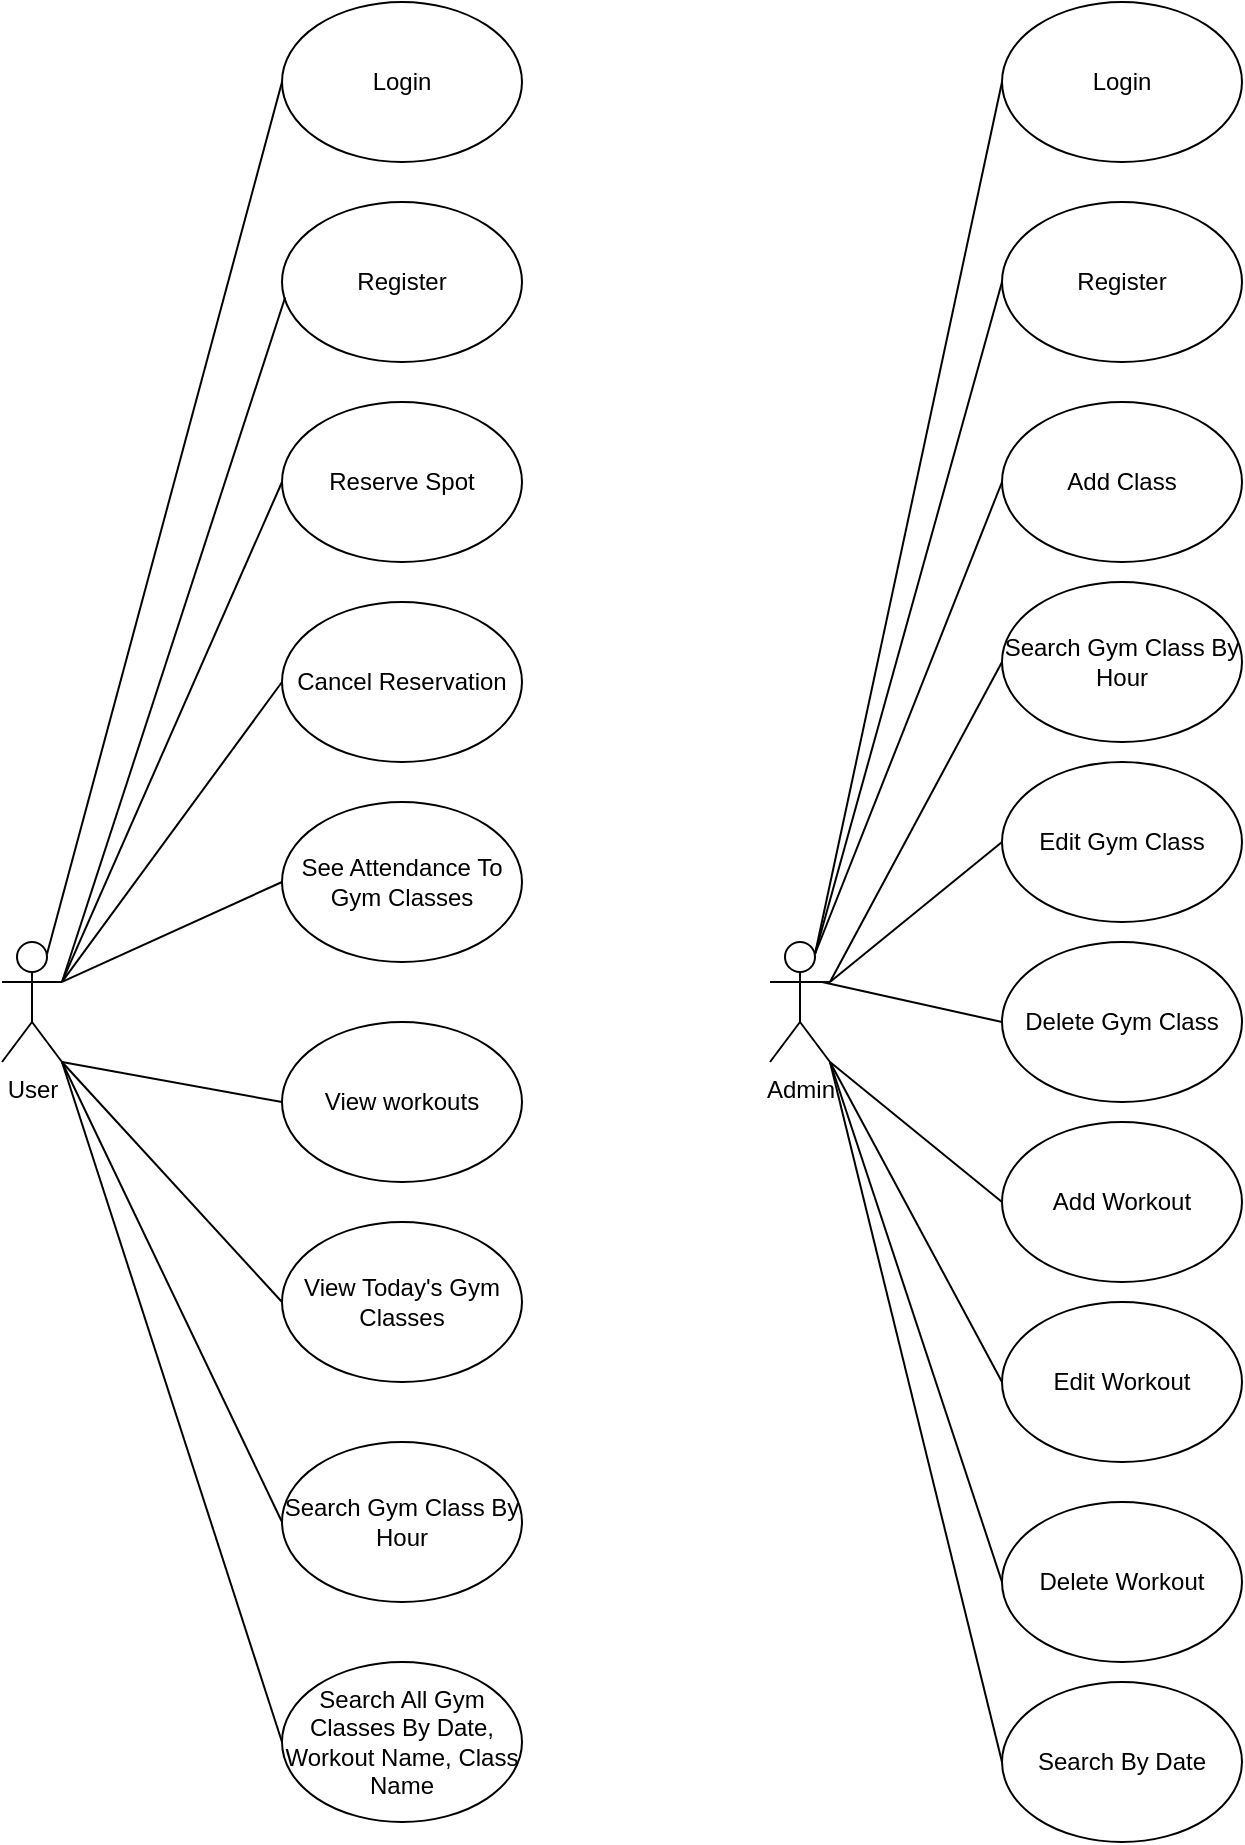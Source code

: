 <mxfile version="16.1.2" type="device"><diagram id="dK9vkKSoLVn0_V8MzE1f" name="Page-1"><mxGraphModel dx="1038" dy="489" grid="1" gridSize="10" guides="1" tooltips="1" connect="1" arrows="1" fold="1" page="1" pageScale="1" pageWidth="827" pageHeight="1169" math="0" shadow="0"><root><mxCell id="0"/><mxCell id="1" parent="0"/><mxCell id="kMKAXjuNCjCi7Yv6a2hC-1" value="User" style="shape=umlActor;verticalLabelPosition=bottom;verticalAlign=top;html=1;outlineConnect=0;" parent="1" vertex="1"><mxGeometry x="60" y="470" width="30" height="60" as="geometry"/></mxCell><mxCell id="kMKAXjuNCjCi7Yv6a2hC-4" value="Admin" style="shape=umlActor;verticalLabelPosition=bottom;verticalAlign=top;html=1;outlineConnect=0;" parent="1" vertex="1"><mxGeometry x="444" y="470" width="30" height="60" as="geometry"/></mxCell><mxCell id="kMKAXjuNCjCi7Yv6a2hC-10" value="Login" style="ellipse;whiteSpace=wrap;html=1;" parent="1" vertex="1"><mxGeometry x="200" width="120" height="80" as="geometry"/></mxCell><mxCell id="kMKAXjuNCjCi7Yv6a2hC-11" value="" style="endArrow=none;html=1;rounded=0;exitX=0.75;exitY=0.1;exitDx=0;exitDy=0;exitPerimeter=0;entryX=0;entryY=0.5;entryDx=0;entryDy=0;" parent="1" source="kMKAXjuNCjCi7Yv6a2hC-1" target="kMKAXjuNCjCi7Yv6a2hC-10" edge="1"><mxGeometry width="50" height="50" relative="1" as="geometry"><mxPoint x="250" y="350" as="sourcePoint"/><mxPoint x="370" y="370" as="targetPoint"/></mxGeometry></mxCell><mxCell id="kMKAXjuNCjCi7Yv6a2hC-15" value="Reserve Spot" style="ellipse;whiteSpace=wrap;html=1;" parent="1" vertex="1"><mxGeometry x="200" y="200" width="120" height="80" as="geometry"/></mxCell><mxCell id="kMKAXjuNCjCi7Yv6a2hC-16" value="" style="endArrow=none;html=1;rounded=0;entryX=0;entryY=0.5;entryDx=0;entryDy=0;exitX=1;exitY=0.333;exitDx=0;exitDy=0;exitPerimeter=0;" parent="1" source="kMKAXjuNCjCi7Yv6a2hC-1" target="kMKAXjuNCjCi7Yv6a2hC-15" edge="1"><mxGeometry width="50" height="50" relative="1" as="geometry"><mxPoint x="250" y="160" as="sourcePoint"/><mxPoint x="364" y="60" as="targetPoint"/></mxGeometry></mxCell><mxCell id="kMKAXjuNCjCi7Yv6a2hC-19" value="Cancel Reservation" style="ellipse;whiteSpace=wrap;html=1;" parent="1" vertex="1"><mxGeometry x="200" y="300" width="120" height="80" as="geometry"/></mxCell><mxCell id="kMKAXjuNCjCi7Yv6a2hC-20" value="" style="endArrow=none;html=1;rounded=0;exitX=1;exitY=0.333;exitDx=0;exitDy=0;exitPerimeter=0;entryX=0;entryY=0.5;entryDx=0;entryDy=0;" parent="1" source="kMKAXjuNCjCi7Yv6a2hC-1" target="kMKAXjuNCjCi7Yv6a2hC-19" edge="1"><mxGeometry width="50" height="50" relative="1" as="geometry"><mxPoint x="250" y="200" as="sourcePoint"/><mxPoint x="364" y="170" as="targetPoint"/></mxGeometry></mxCell><mxCell id="kMKAXjuNCjCi7Yv6a2hC-26" value="See Attendance To Gym Classes" style="ellipse;whiteSpace=wrap;html=1;" parent="1" vertex="1"><mxGeometry x="200" y="400" width="120" height="80" as="geometry"/></mxCell><mxCell id="kMKAXjuNCjCi7Yv6a2hC-27" value="" style="endArrow=none;html=1;rounded=0;exitX=0;exitY=0.5;exitDx=0;exitDy=0;entryX=1;entryY=0.333;entryDx=0;entryDy=0;entryPerimeter=0;" parent="1" source="kMKAXjuNCjCi7Yv6a2hC-26" target="kMKAXjuNCjCi7Yv6a2hC-1" edge="1"><mxGeometry width="50" height="50" relative="1" as="geometry"><mxPoint x="130" y="60" as="sourcePoint"/><mxPoint x="265" y="370" as="targetPoint"/></mxGeometry></mxCell><mxCell id="kMKAXjuNCjCi7Yv6a2hC-37" value="View workouts" style="ellipse;whiteSpace=wrap;html=1;" parent="1" vertex="1"><mxGeometry x="200" y="510" width="120" height="80" as="geometry"/></mxCell><mxCell id="kMKAXjuNCjCi7Yv6a2hC-38" value="" style="endArrow=none;html=1;rounded=0;exitX=0;exitY=0.5;exitDx=0;exitDy=0;entryX=1;entryY=1;entryDx=0;entryDy=0;entryPerimeter=0;" parent="1" source="kMKAXjuNCjCi7Yv6a2hC-37" target="kMKAXjuNCjCi7Yv6a2hC-1" edge="1"><mxGeometry width="50" height="50" relative="1" as="geometry"><mxPoint x="130" y="240" as="sourcePoint"/><mxPoint x="250" y="390" as="targetPoint"/></mxGeometry></mxCell><mxCell id="1SOtzIQQK-m_-qJs7eVt-1" value="Register" style="ellipse;whiteSpace=wrap;html=1;" parent="1" vertex="1"><mxGeometry x="200" y="100" width="120" height="80" as="geometry"/></mxCell><mxCell id="1SOtzIQQK-m_-qJs7eVt-2" value="" style="endArrow=none;html=1;rounded=0;exitX=1;exitY=0.333;exitDx=0;exitDy=0;exitPerimeter=0;entryX=0.013;entryY=0.597;entryDx=0;entryDy=0;entryPerimeter=0;" parent="1" source="kMKAXjuNCjCi7Yv6a2hC-1" target="1SOtzIQQK-m_-qJs7eVt-1" edge="1"><mxGeometry width="50" height="50" relative="1" as="geometry"><mxPoint x="282.5" y="386" as="sourcePoint"/><mxPoint x="370" y="290" as="targetPoint"/></mxGeometry></mxCell><mxCell id="1SOtzIQQK-m_-qJs7eVt-3" value="Search Gym Class By Hour" style="ellipse;whiteSpace=wrap;html=1;" parent="1" vertex="1"><mxGeometry x="200" y="720" width="120" height="80" as="geometry"/></mxCell><mxCell id="1SOtzIQQK-m_-qJs7eVt-4" value="" style="endArrow=none;html=1;rounded=0;exitX=0;exitY=0.5;exitDx=0;exitDy=0;entryX=1;entryY=1;entryDx=0;entryDy=0;entryPerimeter=0;" parent="1" source="1SOtzIQQK-m_-qJs7eVt-3" target="kMKAXjuNCjCi7Yv6a2hC-1" edge="1"><mxGeometry width="50" height="50" relative="1" as="geometry"><mxPoint x="210" y="230" as="sourcePoint"/><mxPoint x="270" y="550" as="targetPoint"/></mxGeometry></mxCell><mxCell id="1SOtzIQQK-m_-qJs7eVt-5" value="View Today's Gym Classes" style="ellipse;whiteSpace=wrap;html=1;" parent="1" vertex="1"><mxGeometry x="200" y="610" width="120" height="80" as="geometry"/></mxCell><mxCell id="1SOtzIQQK-m_-qJs7eVt-8" value="" style="endArrow=none;html=1;rounded=0;exitX=0;exitY=0.5;exitDx=0;exitDy=0;entryX=1;entryY=1;entryDx=0;entryDy=0;entryPerimeter=0;" parent="1" source="1SOtzIQQK-m_-qJs7eVt-5" target="kMKAXjuNCjCi7Yv6a2hC-1" edge="1"><mxGeometry width="50" height="50" relative="1" as="geometry"><mxPoint x="200" y="350" as="sourcePoint"/><mxPoint x="200" y="530" as="targetPoint"/></mxGeometry></mxCell><mxCell id="1SOtzIQQK-m_-qJs7eVt-9" value="Search All Gym Classes By Date, Workout Name, Class Name" style="ellipse;whiteSpace=wrap;html=1;" parent="1" vertex="1"><mxGeometry x="200" y="830" width="120" height="80" as="geometry"/></mxCell><mxCell id="1SOtzIQQK-m_-qJs7eVt-10" value="" style="endArrow=none;html=1;rounded=0;exitX=0;exitY=0.5;exitDx=0;exitDy=0;entryX=1;entryY=1;entryDx=0;entryDy=0;entryPerimeter=0;" parent="1" source="1SOtzIQQK-m_-qJs7eVt-9" target="kMKAXjuNCjCi7Yv6a2hC-1" edge="1"><mxGeometry width="50" height="50" relative="1" as="geometry"><mxPoint x="150" y="440" as="sourcePoint"/><mxPoint x="270" y="550" as="targetPoint"/></mxGeometry></mxCell><mxCell id="1SOtzIQQK-m_-qJs7eVt-11" value="Login" style="ellipse;whiteSpace=wrap;html=1;" parent="1" vertex="1"><mxGeometry x="560" width="120" height="80" as="geometry"/></mxCell><mxCell id="1SOtzIQQK-m_-qJs7eVt-12" value="Register" style="ellipse;whiteSpace=wrap;html=1;" parent="1" vertex="1"><mxGeometry x="560" y="100" width="120" height="80" as="geometry"/></mxCell><mxCell id="1SOtzIQQK-m_-qJs7eVt-13" value="" style="endArrow=none;html=1;rounded=0;exitX=0.75;exitY=0.1;exitDx=0;exitDy=0;exitPerimeter=0;entryX=0;entryY=0.5;entryDx=0;entryDy=0;" parent="1" source="kMKAXjuNCjCi7Yv6a2hC-4" target="1SOtzIQQK-m_-qJs7eVt-12" edge="1"><mxGeometry width="50" height="50" relative="1" as="geometry"><mxPoint x="476.5" y="486" as="sourcePoint"/><mxPoint x="630" y="490" as="targetPoint"/></mxGeometry></mxCell><mxCell id="1SOtzIQQK-m_-qJs7eVt-14" value="" style="endArrow=none;html=1;rounded=0;exitX=0.75;exitY=0.1;exitDx=0;exitDy=0;exitPerimeter=0;entryX=0;entryY=0.5;entryDx=0;entryDy=0;" parent="1" source="kMKAXjuNCjCi7Yv6a2hC-4" target="1SOtzIQQK-m_-qJs7eVt-11" edge="1"><mxGeometry width="50" height="50" relative="1" as="geometry"><mxPoint x="486.5" y="496" as="sourcePoint"/><mxPoint x="640" y="500" as="targetPoint"/></mxGeometry></mxCell><mxCell id="1SOtzIQQK-m_-qJs7eVt-15" value="Add Class" style="ellipse;whiteSpace=wrap;html=1;" parent="1" vertex="1"><mxGeometry x="560" y="200" width="120" height="80" as="geometry"/></mxCell><mxCell id="1SOtzIQQK-m_-qJs7eVt-16" value="" style="endArrow=none;html=1;rounded=0;entryX=0;entryY=0.5;entryDx=0;entryDy=0;exitX=0.75;exitY=0.1;exitDx=0;exitDy=0;exitPerimeter=0;" parent="1" source="kMKAXjuNCjCi7Yv6a2hC-4" target="1SOtzIQQK-m_-qJs7eVt-15" edge="1"><mxGeometry width="50" height="50" relative="1" as="geometry"><mxPoint x="490" y="486" as="sourcePoint"/><mxPoint x="600" y="680" as="targetPoint"/></mxGeometry></mxCell><mxCell id="1SOtzIQQK-m_-qJs7eVt-17" value="Add Workout" style="ellipse;whiteSpace=wrap;html=1;" parent="1" vertex="1"><mxGeometry x="560" y="560" width="120" height="80" as="geometry"/></mxCell><mxCell id="1SOtzIQQK-m_-qJs7eVt-18" value="Search Gym Class By Hour" style="ellipse;whiteSpace=wrap;html=1;" parent="1" vertex="1"><mxGeometry x="560" y="290" width="120" height="80" as="geometry"/></mxCell><mxCell id="1SOtzIQQK-m_-qJs7eVt-19" value="" style="endArrow=none;html=1;rounded=0;entryX=0;entryY=0.5;entryDx=0;entryDy=0;exitX=1;exitY=0.333;exitDx=0;exitDy=0;exitPerimeter=0;" parent="1" source="kMKAXjuNCjCi7Yv6a2hC-4" target="1SOtzIQQK-m_-qJs7eVt-18" edge="1"><mxGeometry width="50" height="50" relative="1" as="geometry"><mxPoint x="500" y="490" as="sourcePoint"/><mxPoint x="570" y="690" as="targetPoint"/></mxGeometry></mxCell><mxCell id="1SOtzIQQK-m_-qJs7eVt-20" value="Edit Gym Class" style="ellipse;whiteSpace=wrap;html=1;" parent="1" vertex="1"><mxGeometry x="560" y="380" width="120" height="80" as="geometry"/></mxCell><mxCell id="1SOtzIQQK-m_-qJs7eVt-21" value="Delete Gym Class" style="ellipse;whiteSpace=wrap;html=1;" parent="1" vertex="1"><mxGeometry x="560" y="470" width="120" height="80" as="geometry"/></mxCell><mxCell id="1SOtzIQQK-m_-qJs7eVt-22" value="" style="endArrow=none;html=1;rounded=0;entryX=0;entryY=0.5;entryDx=0;entryDy=0;exitX=1;exitY=0.333;exitDx=0;exitDy=0;exitPerimeter=0;" parent="1" source="kMKAXjuNCjCi7Yv6a2hC-4" target="1SOtzIQQK-m_-qJs7eVt-20" edge="1"><mxGeometry width="50" height="50" relative="1" as="geometry"><mxPoint x="410" y="730" as="sourcePoint"/><mxPoint x="570" y="850" as="targetPoint"/></mxGeometry></mxCell><mxCell id="1SOtzIQQK-m_-qJs7eVt-23" value="" style="endArrow=none;html=1;rounded=0;entryX=0;entryY=0.5;entryDx=0;entryDy=0;" parent="1" target="1SOtzIQQK-m_-qJs7eVt-21" edge="1"><mxGeometry width="50" height="50" relative="1" as="geometry"><mxPoint x="470" y="490" as="sourcePoint"/><mxPoint x="570" y="610" as="targetPoint"/></mxGeometry></mxCell><mxCell id="1SOtzIQQK-m_-qJs7eVt-24" value="" style="endArrow=none;html=1;rounded=0;entryX=0;entryY=0.5;entryDx=0;entryDy=0;exitX=1;exitY=1;exitDx=0;exitDy=0;exitPerimeter=0;" parent="1" source="kMKAXjuNCjCi7Yv6a2hC-4" target="1SOtzIQQK-m_-qJs7eVt-17" edge="1"><mxGeometry width="50" height="50" relative="1" as="geometry"><mxPoint x="494" y="510" as="sourcePoint"/><mxPoint x="580" y="620" as="targetPoint"/></mxGeometry></mxCell><mxCell id="1SOtzIQQK-m_-qJs7eVt-25" value="Edit Workout" style="ellipse;whiteSpace=wrap;html=1;" parent="1" vertex="1"><mxGeometry x="560" y="650" width="120" height="80" as="geometry"/></mxCell><mxCell id="1SOtzIQQK-m_-qJs7eVt-26" value="Delete Workout" style="ellipse;whiteSpace=wrap;html=1;" parent="1" vertex="1"><mxGeometry x="560" y="750" width="120" height="80" as="geometry"/></mxCell><mxCell id="1SOtzIQQK-m_-qJs7eVt-27" value="" style="endArrow=none;html=1;rounded=0;entryX=0;entryY=0.5;entryDx=0;entryDy=0;exitX=1;exitY=1;exitDx=0;exitDy=0;exitPerimeter=0;" parent="1" source="kMKAXjuNCjCi7Yv6a2hC-4" target="1SOtzIQQK-m_-qJs7eVt-25" edge="1"><mxGeometry width="50" height="50" relative="1" as="geometry"><mxPoint x="484" y="540" as="sourcePoint"/><mxPoint x="570" y="810" as="targetPoint"/></mxGeometry></mxCell><mxCell id="1SOtzIQQK-m_-qJs7eVt-28" value="Search By Date" style="ellipse;whiteSpace=wrap;html=1;" parent="1" vertex="1"><mxGeometry x="560" y="840" width="120" height="80" as="geometry"/></mxCell><mxCell id="1SOtzIQQK-m_-qJs7eVt-29" value="" style="endArrow=none;html=1;rounded=0;entryX=0;entryY=0.5;entryDx=0;entryDy=0;exitX=1;exitY=1;exitDx=0;exitDy=0;exitPerimeter=0;" parent="1" source="kMKAXjuNCjCi7Yv6a2hC-4" target="1SOtzIQQK-m_-qJs7eVt-26" edge="1"><mxGeometry width="50" height="50" relative="1" as="geometry"><mxPoint x="484" y="540" as="sourcePoint"/><mxPoint x="570" y="910" as="targetPoint"/></mxGeometry></mxCell><mxCell id="1SOtzIQQK-m_-qJs7eVt-30" value="" style="endArrow=none;html=1;rounded=0;entryX=0;entryY=0.5;entryDx=0;entryDy=0;exitX=1;exitY=1;exitDx=0;exitDy=0;exitPerimeter=0;" parent="1" source="kMKAXjuNCjCi7Yv6a2hC-4" target="1SOtzIQQK-m_-qJs7eVt-28" edge="1"><mxGeometry width="50" height="50" relative="1" as="geometry"><mxPoint x="494" y="550" as="sourcePoint"/><mxPoint x="580" y="920" as="targetPoint"/></mxGeometry></mxCell></root></mxGraphModel></diagram></mxfile>